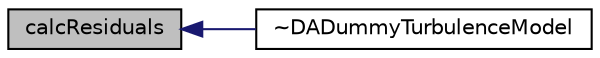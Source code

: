 digraph "calcResiduals"
{
  bgcolor="transparent";
  edge [fontname="Helvetica",fontsize="10",labelfontname="Helvetica",labelfontsize="10"];
  node [fontname="Helvetica",fontsize="10",shape=record];
  rankdir="LR";
  Node33 [label="calcResiduals",height=0.2,width=0.4,color="black", fillcolor="grey75", style="filled", fontcolor="black"];
  Node33 -> Node34 [dir="back",color="midnightblue",fontsize="10",style="solid",fontname="Helvetica"];
  Node34 [label="~DADummyTurbulenceModel",height=0.2,width=0.4,color="black",URL="$classFoam_1_1DADummyTurbulenceModel.html#a41095d4a3512778954bbc8baf6675a6f"];
}
